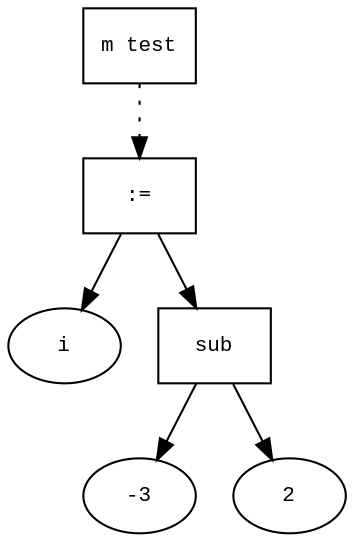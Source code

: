 digraph AST {
  graph [fontname="Times New Roman",fontsize=10];
  node  [fontname="Courier New",fontsize=10];
  edge  [fontname="Times New Roman",fontsize=10];

  node0 [label="m test",shape=box];
  node6 [label=":=",shape=box];
  node1 [label="i",shape=ellipse];
  node6->node1;
  node5 [label="sub",shape=box];
  node3 [label="-3",shape=ellipse];
  node5->node3;
  node4 [label="2",shape=ellipse];
  node5->node4;
  node6->node5;
  node0 -> node6 [style=dotted];
}
